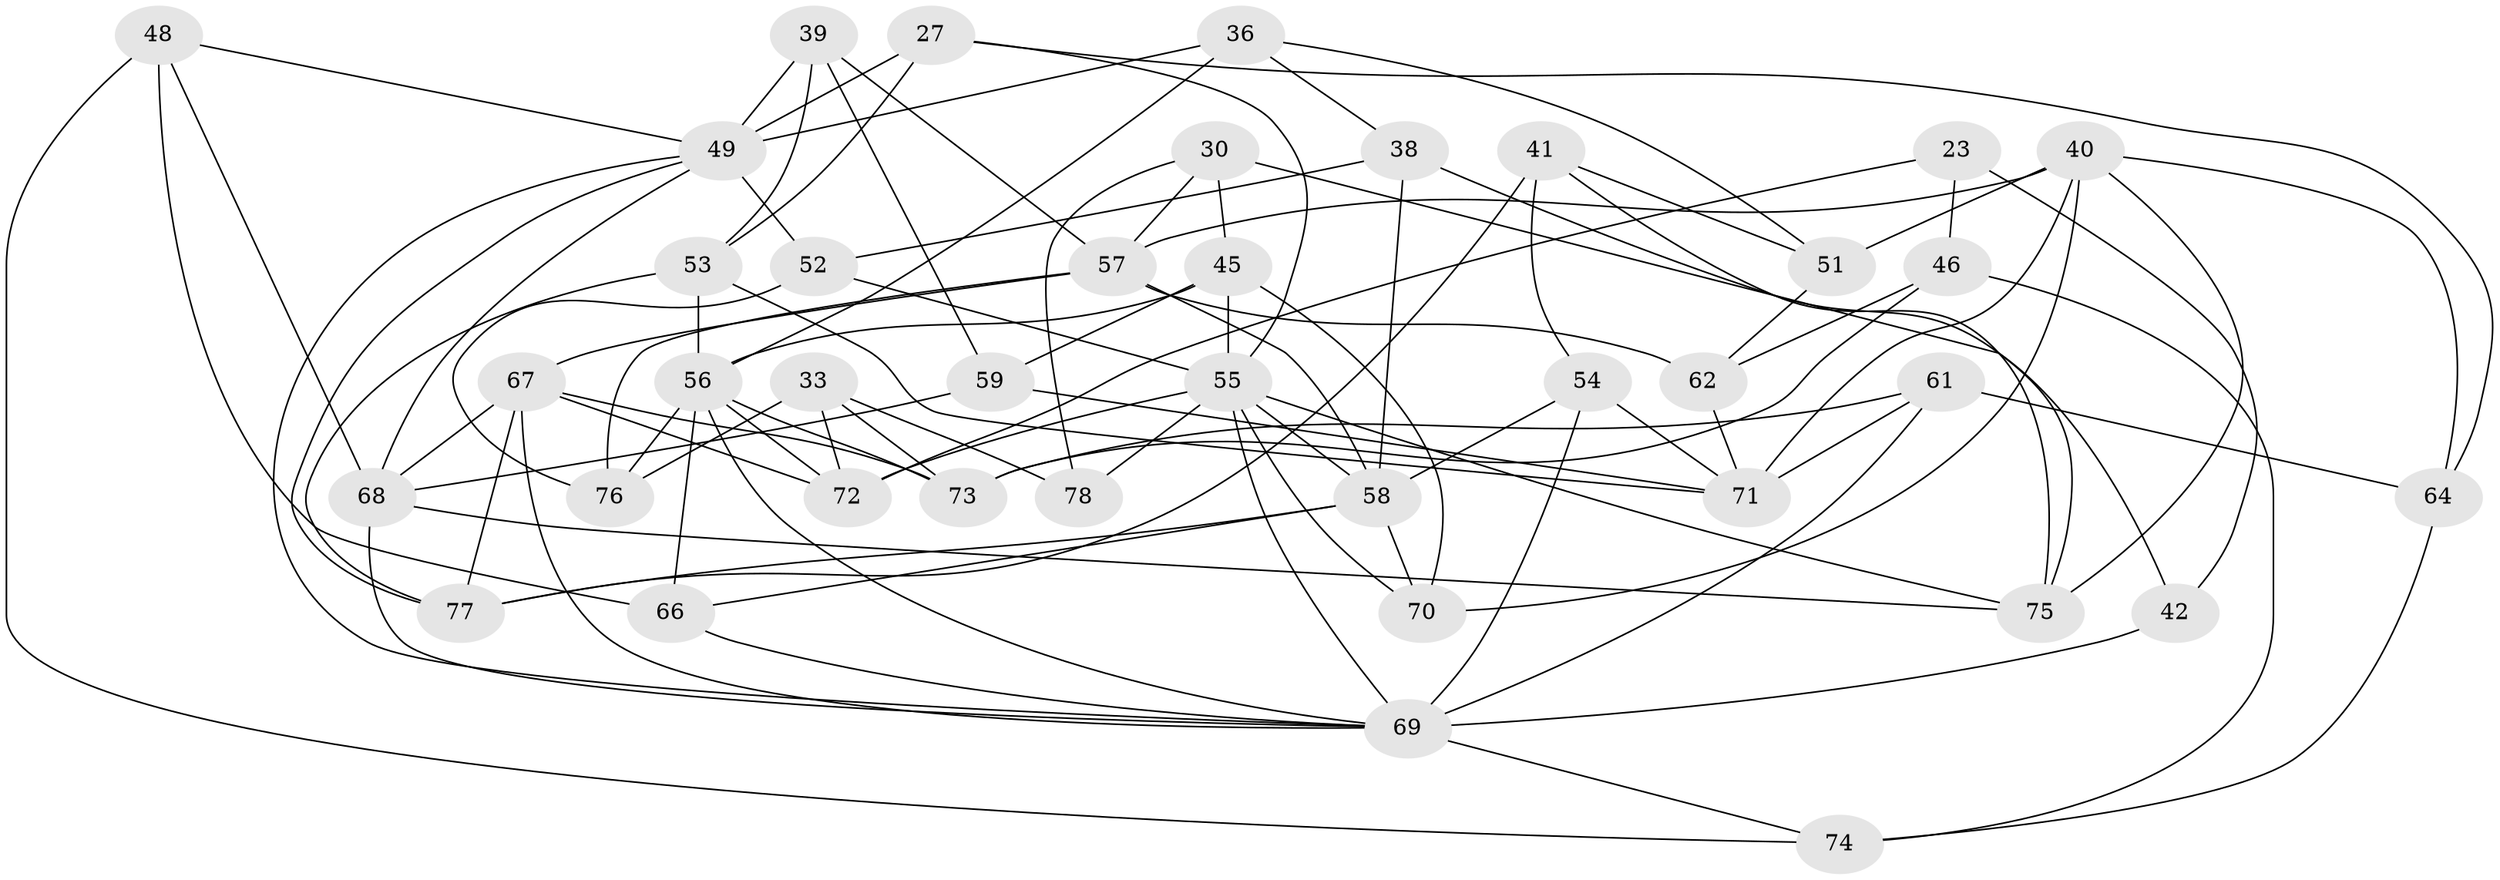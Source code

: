 // original degree distribution, {4: 1.0}
// Generated by graph-tools (version 1.1) at 2025/56/03/09/25 04:56:30]
// undirected, 39 vertices, 96 edges
graph export_dot {
graph [start="1"]
  node [color=gray90,style=filled];
  23;
  27 [super="+6"];
  30;
  33 [super="+25"];
  36;
  38;
  39;
  40 [super="+15+18"];
  41;
  42 [super="+11"];
  45 [super="+35"];
  46;
  48;
  49 [super="+4+8"];
  51;
  52;
  53 [super="+50"];
  54;
  55 [super="+47"];
  56 [super="+2+3+16"];
  57 [super="+17"];
  58 [super="+29+34"];
  59;
  61 [super="+20"];
  62;
  64;
  66;
  67 [super="+10+19+63"];
  68 [super="+37+43"];
  69 [super="+28+65"];
  70;
  71 [super="+13"];
  72 [super="+60"];
  73 [super="+22"];
  74;
  75 [super="+12"];
  76;
  77 [super="+32"];
  78;
  23 -- 46;
  23 -- 72;
  23 -- 42 [weight=2];
  27 -- 55;
  27 -- 49 [weight=3];
  27 -- 64;
  27 -- 53;
  30 -- 45;
  30 -- 78;
  30 -- 42;
  30 -- 57;
  33 -- 78 [weight=2];
  33 -- 76;
  33 -- 73 [weight=2];
  33 -- 72;
  36 -- 38;
  36 -- 51;
  36 -- 56;
  36 -- 49;
  38 -- 75;
  38 -- 52;
  38 -- 58;
  39 -- 59;
  39 -- 49;
  39 -- 57;
  39 -- 53;
  40 -- 57;
  40 -- 75 [weight=2];
  40 -- 64;
  40 -- 71 [weight=2];
  40 -- 51;
  40 -- 70;
  41 -- 54;
  41 -- 77;
  41 -- 75;
  41 -- 51;
  42 -- 69 [weight=3];
  45 -- 59;
  45 -- 56 [weight=2];
  45 -- 70;
  45 -- 55;
  46 -- 74;
  46 -- 62;
  46 -- 73;
  48 -- 49;
  48 -- 66;
  48 -- 74;
  48 -- 68;
  49 -- 52;
  49 -- 77;
  49 -- 68;
  49 -- 69;
  51 -- 62;
  52 -- 76;
  52 -- 55;
  53 -- 71;
  53 -- 56 [weight=2];
  53 -- 77;
  54 -- 71;
  54 -- 69;
  54 -- 58;
  55 -- 70;
  55 -- 72 [weight=2];
  55 -- 69;
  55 -- 75;
  55 -- 78;
  55 -- 58;
  56 -- 76;
  56 -- 72 [weight=2];
  56 -- 69 [weight=2];
  56 -- 66;
  56 -- 73;
  57 -- 62;
  57 -- 67;
  57 -- 58 [weight=2];
  57 -- 76;
  58 -- 77;
  58 -- 66;
  58 -- 70;
  59 -- 71;
  59 -- 68;
  61 -- 73;
  61 -- 71 [weight=2];
  61 -- 64;
  61 -- 69 [weight=2];
  62 -- 71;
  64 -- 74;
  66 -- 69;
  67 -- 73;
  67 -- 77 [weight=2];
  67 -- 68 [weight=3];
  67 -- 72 [weight=2];
  67 -- 69;
  68 -- 75;
  68 -- 69;
  69 -- 74;
}
